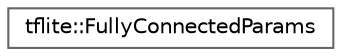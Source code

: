 digraph "Graphical Class Hierarchy"
{
 // LATEX_PDF_SIZE
  bgcolor="transparent";
  edge [fontname=Helvetica,fontsize=10,labelfontname=Helvetica,labelfontsize=10];
  node [fontname=Helvetica,fontsize=10,shape=box,height=0.2,width=0.4];
  rankdir="LR";
  Node0 [id="Node000000",label="tflite::FullyConnectedParams",height=0.2,width=0.4,color="grey40", fillcolor="white", style="filled",URL="$structtflite_1_1_fully_connected_params.html",tooltip=" "];
}
